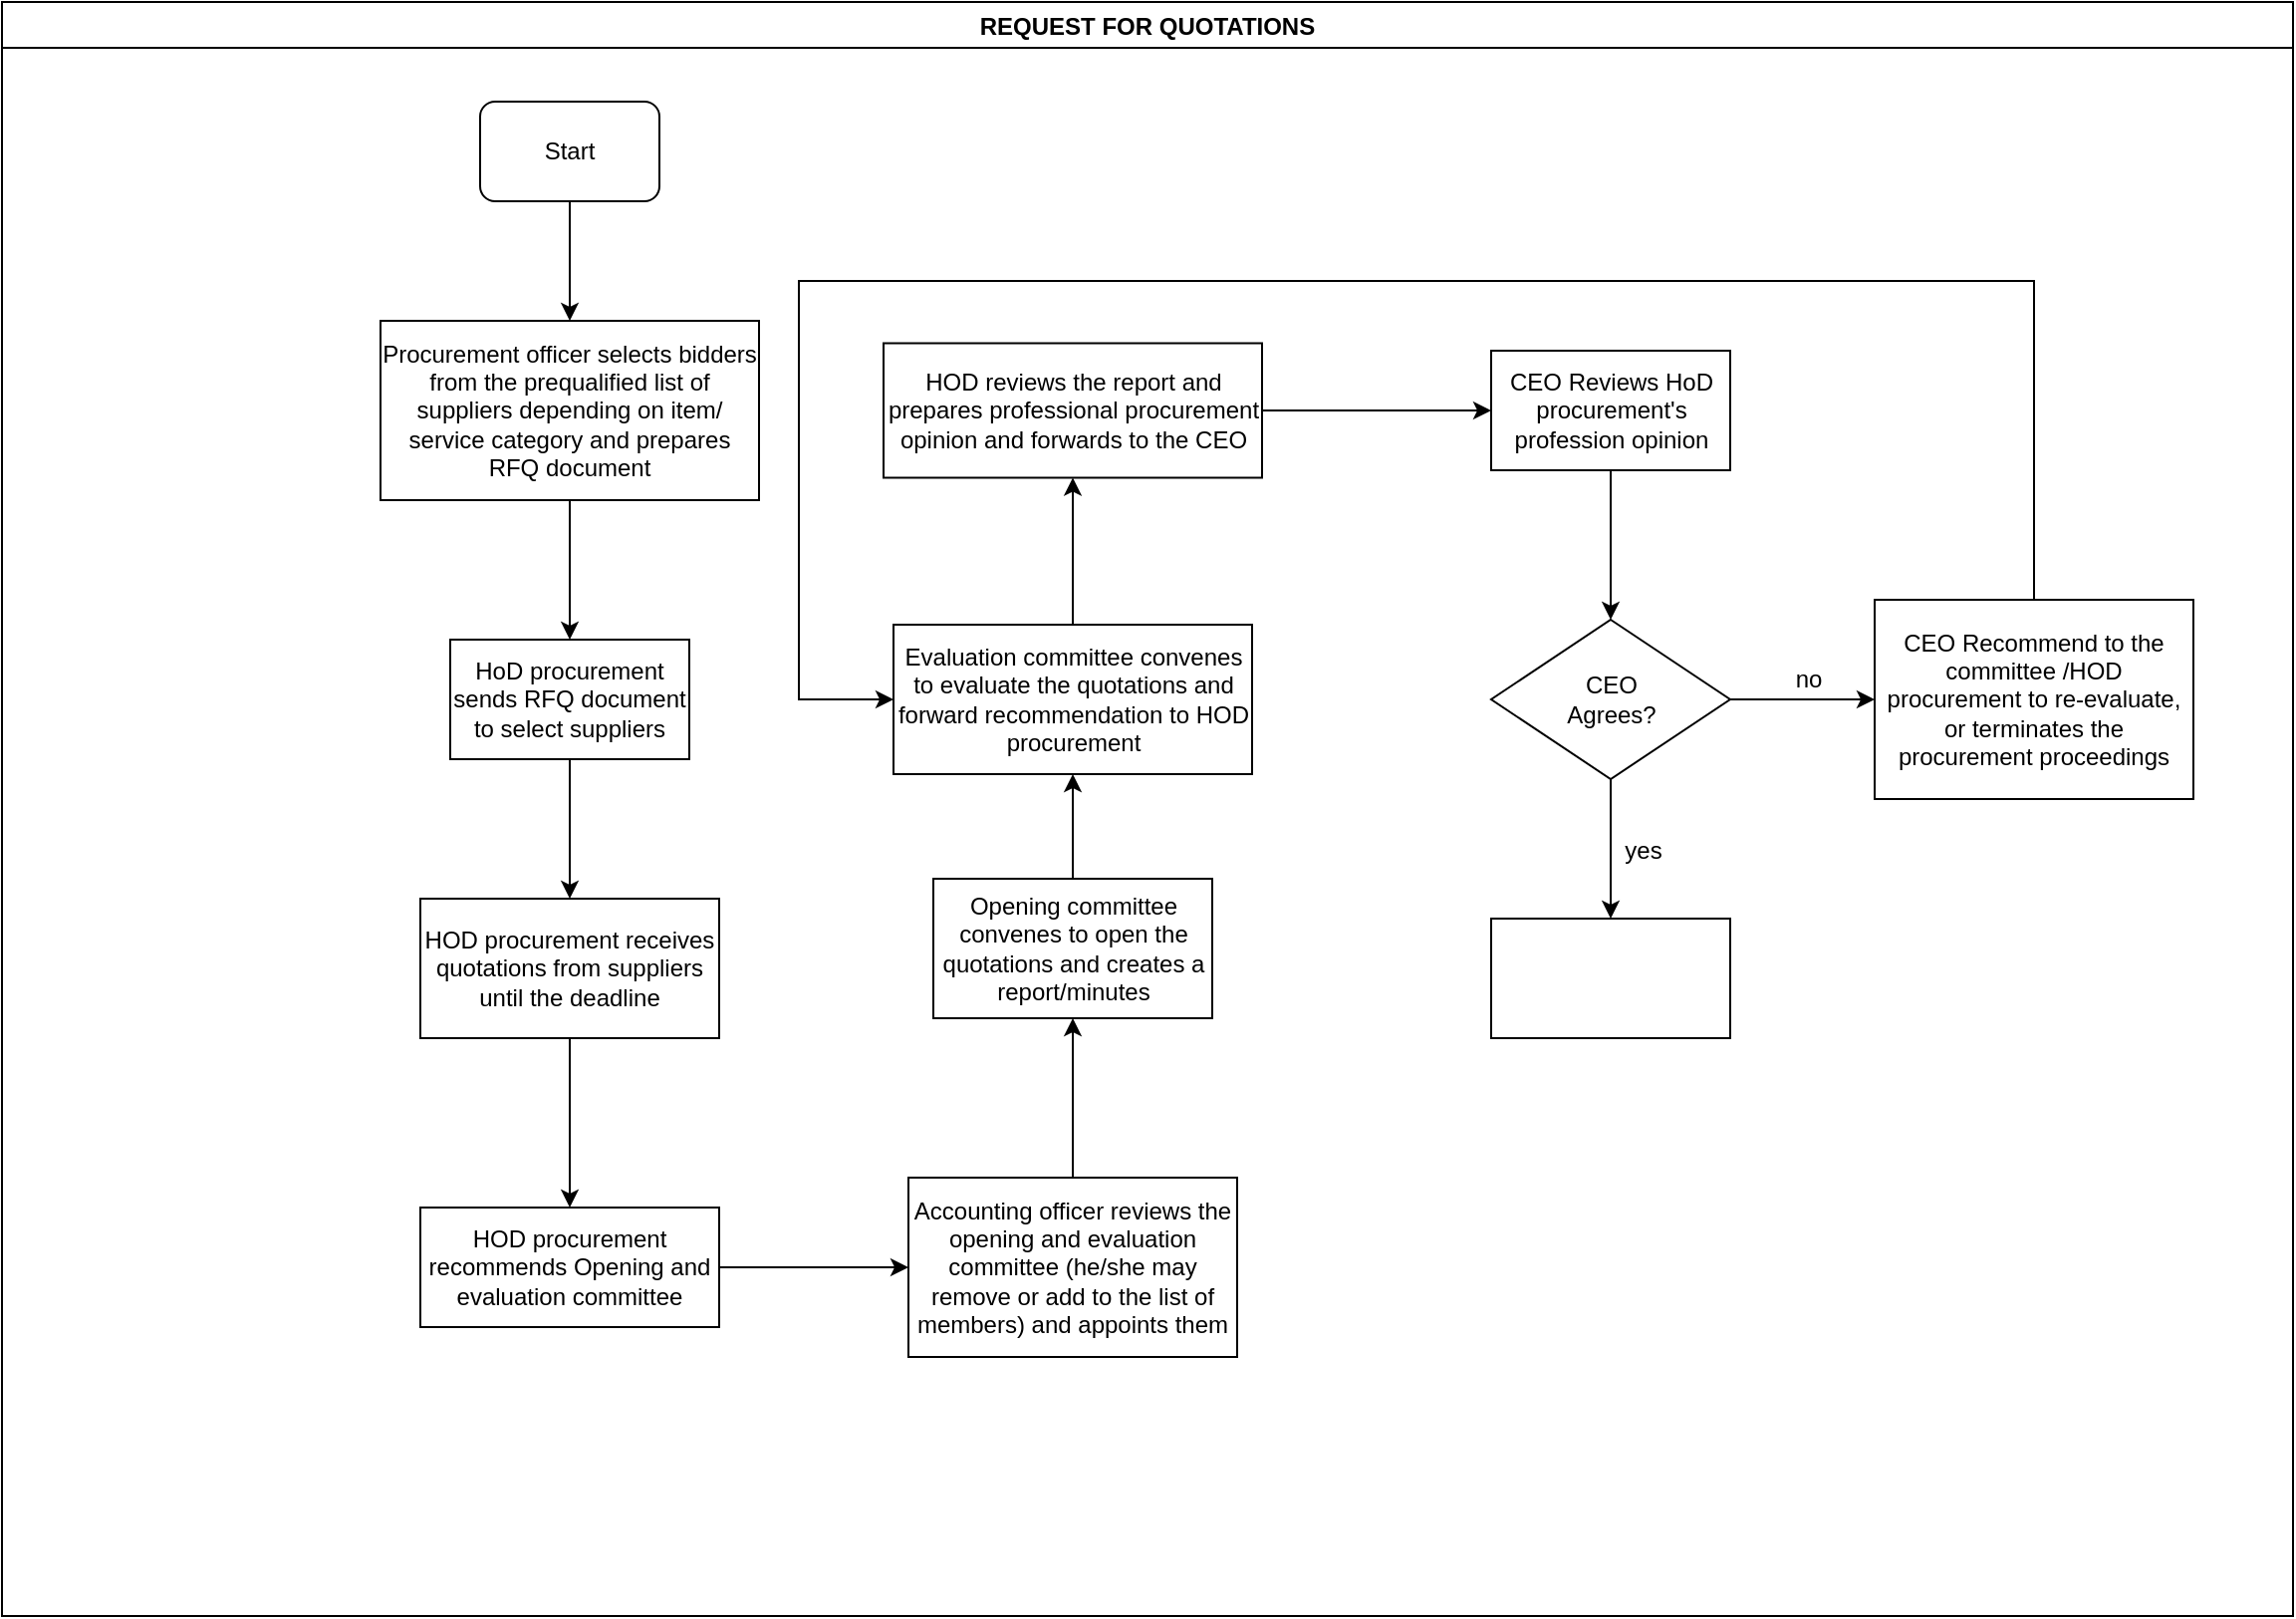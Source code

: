<mxfile version="13.10.9" type="github">
  <diagram id="h_NAqzSGxbTrKUN2CKvY" name="Page-1">
    <mxGraphModel dx="1038" dy="547" grid="1" gridSize="10" guides="1" tooltips="1" connect="1" arrows="1" fold="1" page="1" pageScale="1" pageWidth="1169" pageHeight="827" math="0" shadow="0">
      <root>
        <mxCell id="0" />
        <mxCell id="1" parent="0" />
        <mxCell id="bB7W9YV56yQmfDV1i0yR-1" value="REQUEST FOR QUOTATIONS" style="swimlane;" vertex="1" parent="1">
          <mxGeometry x="10" y="10" width="1150" height="810" as="geometry" />
        </mxCell>
        <mxCell id="bB7W9YV56yQmfDV1i0yR-2" value="Start" style="rounded=1;whiteSpace=wrap;html=1;" vertex="1" parent="bB7W9YV56yQmfDV1i0yR-1">
          <mxGeometry x="240" y="50" width="90" height="50" as="geometry" />
        </mxCell>
        <mxCell id="bB7W9YV56yQmfDV1i0yR-5" value="Procurement officer selects bidders from the prequalified list of suppliers depending on item/ service category and prepares RFQ document" style="rounded=0;whiteSpace=wrap;html=1;" vertex="1" parent="bB7W9YV56yQmfDV1i0yR-1">
          <mxGeometry x="190" y="160" width="190" height="90" as="geometry" />
        </mxCell>
        <mxCell id="bB7W9YV56yQmfDV1i0yR-4" value="" style="edgeStyle=orthogonalEdgeStyle;rounded=0;orthogonalLoop=1;jettySize=auto;html=1;entryX=0.5;entryY=0;entryDx=0;entryDy=0;" edge="1" parent="bB7W9YV56yQmfDV1i0yR-1" source="bB7W9YV56yQmfDV1i0yR-2" target="bB7W9YV56yQmfDV1i0yR-5">
          <mxGeometry relative="1" as="geometry">
            <mxPoint x="285" y="175" as="targetPoint" />
          </mxGeometry>
        </mxCell>
        <mxCell id="bB7W9YV56yQmfDV1i0yR-6" value="HoD procurement sends RFQ document to select suppliers" style="whiteSpace=wrap;html=1;rounded=0;" vertex="1" parent="bB7W9YV56yQmfDV1i0yR-1">
          <mxGeometry x="225" y="320" width="120" height="60" as="geometry" />
        </mxCell>
        <mxCell id="bB7W9YV56yQmfDV1i0yR-7" value="" style="edgeStyle=orthogonalEdgeStyle;rounded=0;orthogonalLoop=1;jettySize=auto;html=1;" edge="1" parent="bB7W9YV56yQmfDV1i0yR-1" source="bB7W9YV56yQmfDV1i0yR-5" target="bB7W9YV56yQmfDV1i0yR-6">
          <mxGeometry relative="1" as="geometry" />
        </mxCell>
        <mxCell id="bB7W9YV56yQmfDV1i0yR-14" value="Opening committee convenes to open the quotations and creates a report/minutes" style="whiteSpace=wrap;html=1;rounded=0;" vertex="1" parent="bB7W9YV56yQmfDV1i0yR-1">
          <mxGeometry x="467.5" y="440" width="140" height="70" as="geometry" />
        </mxCell>
        <mxCell id="bB7W9YV56yQmfDV1i0yR-16" value="Evaluation committee convenes to evaluate the quotations and forward recommendation to HOD procurement" style="whiteSpace=wrap;html=1;rounded=0;" vertex="1" parent="bB7W9YV56yQmfDV1i0yR-1">
          <mxGeometry x="447.5" y="312.5" width="180" height="75" as="geometry" />
        </mxCell>
        <mxCell id="bB7W9YV56yQmfDV1i0yR-17" value="" style="edgeStyle=orthogonalEdgeStyle;rounded=0;orthogonalLoop=1;jettySize=auto;html=1;" edge="1" parent="bB7W9YV56yQmfDV1i0yR-1" source="bB7W9YV56yQmfDV1i0yR-14" target="bB7W9YV56yQmfDV1i0yR-16">
          <mxGeometry relative="1" as="geometry" />
        </mxCell>
        <mxCell id="bB7W9YV56yQmfDV1i0yR-18" value="HOD reviews the report and prepares professional procurement opinion and forwards to the CEO" style="whiteSpace=wrap;html=1;rounded=0;" vertex="1" parent="bB7W9YV56yQmfDV1i0yR-1">
          <mxGeometry x="442.5" y="171.25" width="190" height="67.5" as="geometry" />
        </mxCell>
        <mxCell id="bB7W9YV56yQmfDV1i0yR-19" value="" style="edgeStyle=orthogonalEdgeStyle;rounded=0;orthogonalLoop=1;jettySize=auto;html=1;" edge="1" parent="bB7W9YV56yQmfDV1i0yR-1" source="bB7W9YV56yQmfDV1i0yR-16" target="bB7W9YV56yQmfDV1i0yR-18">
          <mxGeometry relative="1" as="geometry" />
        </mxCell>
        <mxCell id="bB7W9YV56yQmfDV1i0yR-22" value="&lt;div&gt;CEO &lt;br&gt;&lt;/div&gt;&lt;div&gt;Agrees?&lt;/div&gt;" style="rhombus;whiteSpace=wrap;html=1;rounded=0;" vertex="1" parent="bB7W9YV56yQmfDV1i0yR-1">
          <mxGeometry x="747.5" y="310" width="120" height="80" as="geometry" />
        </mxCell>
        <mxCell id="bB7W9YV56yQmfDV1i0yR-24" value="" style="whiteSpace=wrap;html=1;rounded=0;" vertex="1" parent="bB7W9YV56yQmfDV1i0yR-1">
          <mxGeometry x="747.5" y="460" width="120" height="60" as="geometry" />
        </mxCell>
        <mxCell id="bB7W9YV56yQmfDV1i0yR-25" value="" style="edgeStyle=orthogonalEdgeStyle;rounded=0;orthogonalLoop=1;jettySize=auto;html=1;" edge="1" parent="bB7W9YV56yQmfDV1i0yR-1" source="bB7W9YV56yQmfDV1i0yR-22" target="bB7W9YV56yQmfDV1i0yR-24">
          <mxGeometry relative="1" as="geometry" />
        </mxCell>
        <mxCell id="bB7W9YV56yQmfDV1i0yR-26" value="yes" style="text;html=1;strokeColor=none;fillColor=none;align=center;verticalAlign=middle;whiteSpace=wrap;rounded=0;" vertex="1" parent="bB7W9YV56yQmfDV1i0yR-1">
          <mxGeometry x="804" y="416" width="40" height="20" as="geometry" />
        </mxCell>
        <mxCell id="bB7W9YV56yQmfDV1i0yR-11" value="" style="edgeStyle=orthogonalEdgeStyle;rounded=0;orthogonalLoop=1;jettySize=auto;html=1;" edge="1" parent="1" source="bB7W9YV56yQmfDV1i0yR-8" target="bB7W9YV56yQmfDV1i0yR-10">
          <mxGeometry relative="1" as="geometry" />
        </mxCell>
        <mxCell id="bB7W9YV56yQmfDV1i0yR-8" value="HOD procurement receives quotations from suppliers until the deadline" style="whiteSpace=wrap;html=1;rounded=0;" vertex="1" parent="1">
          <mxGeometry x="220" y="460" width="150" height="70" as="geometry" />
        </mxCell>
        <mxCell id="bB7W9YV56yQmfDV1i0yR-9" value="" style="edgeStyle=orthogonalEdgeStyle;rounded=0;orthogonalLoop=1;jettySize=auto;html=1;" edge="1" parent="1" source="bB7W9YV56yQmfDV1i0yR-6" target="bB7W9YV56yQmfDV1i0yR-8">
          <mxGeometry relative="1" as="geometry" />
        </mxCell>
        <mxCell id="bB7W9YV56yQmfDV1i0yR-13" value="" style="edgeStyle=orthogonalEdgeStyle;rounded=0;orthogonalLoop=1;jettySize=auto;html=1;" edge="1" parent="1" source="bB7W9YV56yQmfDV1i0yR-10" target="bB7W9YV56yQmfDV1i0yR-12">
          <mxGeometry relative="1" as="geometry" />
        </mxCell>
        <mxCell id="bB7W9YV56yQmfDV1i0yR-10" value="HOD procurement recommends Opening and evaluation committee" style="whiteSpace=wrap;html=1;rounded=0;" vertex="1" parent="1">
          <mxGeometry x="220" y="615" width="150" height="60" as="geometry" />
        </mxCell>
        <mxCell id="bB7W9YV56yQmfDV1i0yR-15" value="" style="edgeStyle=orthogonalEdgeStyle;rounded=0;orthogonalLoop=1;jettySize=auto;html=1;" edge="1" parent="1" source="bB7W9YV56yQmfDV1i0yR-12" target="bB7W9YV56yQmfDV1i0yR-14">
          <mxGeometry relative="1" as="geometry" />
        </mxCell>
        <mxCell id="bB7W9YV56yQmfDV1i0yR-12" value="Accounting officer reviews the opening and evaluation committee (he/she may remove or add to the list of members) and appoints them" style="whiteSpace=wrap;html=1;rounded=0;" vertex="1" parent="1">
          <mxGeometry x="465" y="600" width="165" height="90" as="geometry" />
        </mxCell>
        <mxCell id="bB7W9YV56yQmfDV1i0yR-23" value="" style="edgeStyle=orthogonalEdgeStyle;rounded=0;orthogonalLoop=1;jettySize=auto;html=1;" edge="1" parent="1" source="bB7W9YV56yQmfDV1i0yR-20" target="bB7W9YV56yQmfDV1i0yR-22">
          <mxGeometry relative="1" as="geometry" />
        </mxCell>
        <mxCell id="bB7W9YV56yQmfDV1i0yR-20" value="CEO Reviews HoD procurement&#39;s profession opinion" style="whiteSpace=wrap;html=1;rounded=0;" vertex="1" parent="1">
          <mxGeometry x="757.5" y="185" width="120" height="60" as="geometry" />
        </mxCell>
        <mxCell id="bB7W9YV56yQmfDV1i0yR-21" value="" style="edgeStyle=orthogonalEdgeStyle;rounded=0;orthogonalLoop=1;jettySize=auto;html=1;" edge="1" parent="1" source="bB7W9YV56yQmfDV1i0yR-18" target="bB7W9YV56yQmfDV1i0yR-20">
          <mxGeometry relative="1" as="geometry" />
        </mxCell>
        <mxCell id="bB7W9YV56yQmfDV1i0yR-30" value="" style="edgeStyle=orthogonalEdgeStyle;rounded=0;orthogonalLoop=1;jettySize=auto;html=1;entryX=0;entryY=0.5;entryDx=0;entryDy=0;exitX=0.5;exitY=0;exitDx=0;exitDy=0;" edge="1" parent="1" source="bB7W9YV56yQmfDV1i0yR-27" target="bB7W9YV56yQmfDV1i0yR-16">
          <mxGeometry relative="1" as="geometry">
            <mxPoint x="1030" y="210" as="targetPoint" />
            <Array as="points">
              <mxPoint x="1030" y="150" />
              <mxPoint x="410" y="150" />
              <mxPoint x="410" y="360" />
            </Array>
          </mxGeometry>
        </mxCell>
        <mxCell id="bB7W9YV56yQmfDV1i0yR-27" value="CEO Recommend to the committee /HOD procurement to re-evaluate, or terminates the procurement proceedings" style="whiteSpace=wrap;html=1;rounded=0;" vertex="1" parent="1">
          <mxGeometry x="950" y="310" width="160" height="100" as="geometry" />
        </mxCell>
        <mxCell id="bB7W9YV56yQmfDV1i0yR-28" value="" style="edgeStyle=orthogonalEdgeStyle;rounded=0;orthogonalLoop=1;jettySize=auto;html=1;" edge="1" parent="1" source="bB7W9YV56yQmfDV1i0yR-22" target="bB7W9YV56yQmfDV1i0yR-27">
          <mxGeometry relative="1" as="geometry" />
        </mxCell>
        <mxCell id="bB7W9YV56yQmfDV1i0yR-31" value="no" style="text;html=1;strokeColor=none;fillColor=none;align=center;verticalAlign=middle;whiteSpace=wrap;rounded=0;" vertex="1" parent="1">
          <mxGeometry x="897" y="340" width="40" height="20" as="geometry" />
        </mxCell>
      </root>
    </mxGraphModel>
  </diagram>
</mxfile>
